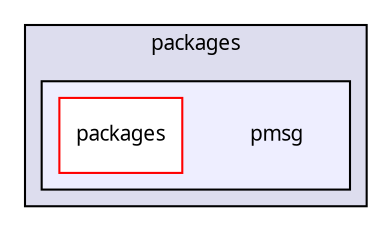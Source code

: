 digraph "packages/pmsg/" {
  compound=true
  node [ fontsize="10", fontname="FreeSans.ttf"];
  edge [ labelfontsize="10", labelfontname="FreeSans.ttf"];
  subgraph clusterdir_93501a11e921083efbd154e0cdff5f10 {
    graph [ bgcolor="#ddddee", pencolor="black", label="packages" fontname="FreeSans.ttf", fontsize="10", URL="dir_93501a11e921083efbd154e0cdff5f10.html"]
  subgraph clusterdir_e8f58f884a5cae2761c02575783e52ff {
    graph [ bgcolor="#eeeeff", pencolor="black", label="" URL="dir_e8f58f884a5cae2761c02575783e52ff.html"];
    dir_e8f58f884a5cae2761c02575783e52ff [shape=plaintext label="pmsg"];
    dir_e4d075077eb47cbea9b6c6c0da2ebbc5 [shape=box label="packages" color="red" fillcolor="white" style="filled" URL="dir_e4d075077eb47cbea9b6c6c0da2ebbc5.html"];
  }
  }
}
